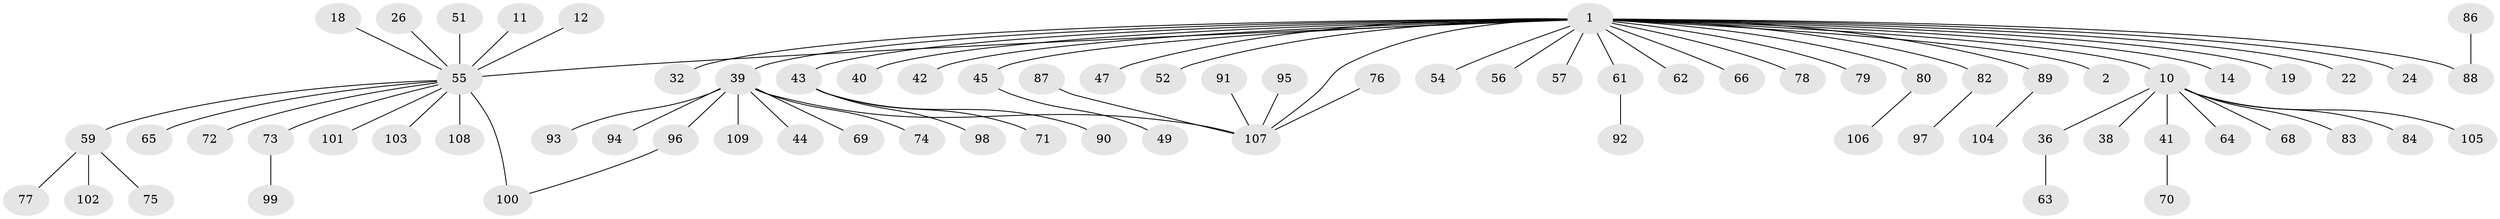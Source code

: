 // original degree distribution, {36: 0.009174311926605505, 1: 0.6146788990825688, 2: 0.1926605504587156, 7: 0.027522935779816515, 4: 0.05504587155963303, 5: 0.01834862385321101, 8: 0.009174311926605505, 6: 0.01834862385321101, 3: 0.05504587155963303}
// Generated by graph-tools (version 1.1) at 2025/51/03/04/25 21:51:38]
// undirected, 76 vertices, 77 edges
graph export_dot {
graph [start="1"]
  node [color=gray90,style=filled];
  1;
  2;
  10 [super="+6"];
  11;
  12;
  14;
  18;
  19;
  22;
  24;
  26;
  32;
  36;
  38;
  39 [super="+13"];
  40;
  41;
  42;
  43 [super="+7"];
  44;
  45 [super="+17"];
  47;
  49;
  51;
  52;
  54;
  55 [super="+5+50"];
  56;
  57;
  59 [super="+31"];
  61;
  62;
  63;
  64;
  65;
  66 [super="+28+46+60"];
  68;
  69;
  70;
  71;
  72;
  73;
  74;
  75;
  76;
  77;
  78;
  79;
  80 [super="+20+58"];
  82 [super="+53+3"];
  83;
  84 [super="+29"];
  86;
  87;
  88 [super="+81"];
  89;
  90;
  91;
  92;
  93;
  94;
  95;
  96 [super="+16+21+23+34"];
  97;
  98;
  99;
  100 [super="+37+9"];
  101 [super="+8"];
  102;
  103;
  104;
  105;
  106;
  107 [super="+67+85"];
  108;
  109;
  1 -- 2;
  1 -- 10 [weight=2];
  1 -- 14;
  1 -- 19;
  1 -- 22;
  1 -- 24;
  1 -- 32;
  1 -- 39 [weight=2];
  1 -- 40;
  1 -- 42;
  1 -- 43 [weight=2];
  1 -- 47;
  1 -- 52;
  1 -- 54;
  1 -- 55 [weight=4];
  1 -- 56;
  1 -- 57;
  1 -- 61;
  1 -- 62;
  1 -- 78;
  1 -- 79;
  1 -- 82 [weight=2];
  1 -- 89;
  1 -- 66 [weight=2];
  1 -- 88;
  1 -- 45;
  1 -- 80;
  1 -- 107;
  10 -- 36;
  10 -- 38;
  10 -- 64;
  10 -- 105;
  10 -- 83;
  10 -- 68;
  10 -- 41;
  10 -- 84;
  11 -- 55;
  12 -- 55;
  18 -- 55;
  26 -- 55;
  36 -- 63;
  39 -- 44;
  39 -- 109;
  39 -- 69;
  39 -- 74;
  39 -- 93;
  39 -- 94;
  39 -- 96;
  39 -- 107;
  41 -- 70;
  43 -- 71;
  43 -- 90;
  43 -- 98;
  45 -- 49;
  51 -- 55;
  55 -- 73;
  55 -- 103;
  55 -- 108;
  55 -- 65;
  55 -- 72;
  55 -- 100 [weight=2];
  55 -- 101;
  55 -- 59;
  59 -- 75;
  59 -- 77;
  59 -- 102;
  61 -- 92;
  73 -- 99;
  76 -- 107;
  80 -- 106;
  82 -- 97;
  86 -- 88;
  87 -- 107;
  89 -- 104;
  91 -- 107;
  95 -- 107;
  96 -- 100;
}
